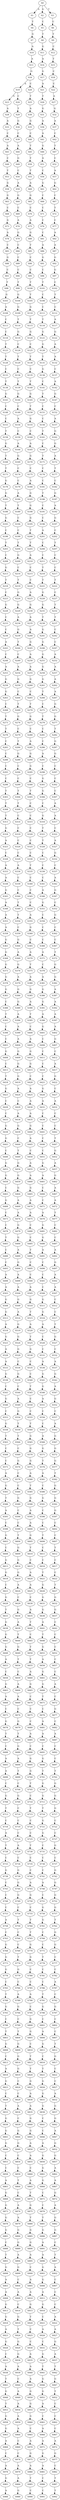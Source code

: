 strict digraph  {
	S0 -> S1 [ label = A ];
	S0 -> S2 [ label = G ];
	S0 -> S3 [ label = T ];
	S1 -> S4 [ label = T ];
	S2 -> S5 [ label = C ];
	S3 -> S6 [ label = C ];
	S4 -> S7 [ label = G ];
	S5 -> S8 [ label = T ];
	S6 -> S9 [ label = T ];
	S7 -> S10 [ label = A ];
	S8 -> S11 [ label = G ];
	S9 -> S12 [ label = C ];
	S10 -> S13 [ label = A ];
	S11 -> S14 [ label = A ];
	S12 -> S15 [ label = T ];
	S13 -> S16 [ label = G ];
	S14 -> S17 [ label = G ];
	S15 -> S18 [ label = C ];
	S16 -> S19 [ label = A ];
	S16 -> S20 [ label = C ];
	S17 -> S21 [ label = A ];
	S18 -> S22 [ label = C ];
	S19 -> S23 [ label = G ];
	S19 -> S24 [ label = C ];
	S20 -> S25 [ label = T ];
	S21 -> S26 [ label = T ];
	S22 -> S27 [ label = A ];
	S23 -> S28 [ label = A ];
	S24 -> S29 [ label = T ];
	S25 -> S30 [ label = A ];
	S26 -> S31 [ label = G ];
	S27 -> S32 [ label = G ];
	S28 -> S33 [ label = A ];
	S29 -> S34 [ label = G ];
	S30 -> S35 [ label = G ];
	S31 -> S36 [ label = A ];
	S32 -> S37 [ label = A ];
	S33 -> S38 [ label = C ];
	S34 -> S39 [ label = C ];
	S35 -> S40 [ label = C ];
	S36 -> S41 [ label = A ];
	S37 -> S42 [ label = C ];
	S38 -> S43 [ label = A ];
	S39 -> S44 [ label = A ];
	S40 -> S45 [ label = T ];
	S41 -> S46 [ label = G ];
	S42 -> S47 [ label = T ];
	S43 -> S48 [ label = C ];
	S44 -> S49 [ label = G ];
	S45 -> S50 [ label = T ];
	S46 -> S51 [ label = A ];
	S47 -> S52 [ label = C ];
	S48 -> S53 [ label = T ];
	S49 -> S54 [ label = C ];
	S50 -> S55 [ label = T ];
	S51 -> S56 [ label = C ];
	S52 -> S57 [ label = A ];
	S53 -> S58 [ label = G ];
	S54 -> S59 [ label = A ];
	S55 -> S60 [ label = A ];
	S56 -> S61 [ label = G ];
	S57 -> S62 [ label = G ];
	S58 -> S63 [ label = G ];
	S59 -> S64 [ label = G ];
	S60 -> S65 [ label = G ];
	S61 -> S66 [ label = C ];
	S62 -> S67 [ label = C ];
	S63 -> S68 [ label = C ];
	S64 -> S69 [ label = C ];
	S65 -> S70 [ label = C ];
	S66 -> S71 [ label = C ];
	S67 -> S72 [ label = T ];
	S68 -> S73 [ label = G ];
	S69 -> S74 [ label = A ];
	S70 -> S75 [ label = A ];
	S71 -> S76 [ label = C ];
	S72 -> S77 [ label = C ];
	S73 -> S78 [ label = A ];
	S74 -> S79 [ label = G ];
	S75 -> S80 [ label = G ];
	S76 -> S81 [ label = C ];
	S77 -> S82 [ label = A ];
	S78 -> S83 [ label = C ];
	S79 -> S84 [ label = C ];
	S80 -> S85 [ label = T ];
	S81 -> S86 [ label = A ];
	S82 -> S87 [ label = A ];
	S83 -> S88 [ label = G ];
	S84 -> S89 [ label = C ];
	S85 -> S90 [ label = C ];
	S86 -> S91 [ label = G ];
	S87 -> S92 [ label = G ];
	S88 -> S93 [ label = C ];
	S89 -> S94 [ label = C ];
	S90 -> S95 [ label = C ];
	S91 -> S96 [ label = C ];
	S92 -> S97 [ label = G ];
	S93 -> S98 [ label = T ];
	S94 -> S99 [ label = T ];
	S95 -> S100 [ label = T ];
	S96 -> S101 [ label = T ];
	S97 -> S102 [ label = C ];
	S98 -> S103 [ label = G ];
	S99 -> S104 [ label = G ];
	S100 -> S105 [ label = T ];
	S101 -> S106 [ label = C ];
	S102 -> S107 [ label = T ];
	S103 -> S108 [ label = A ];
	S104 -> S109 [ label = G ];
	S105 -> S110 [ label = G ];
	S106 -> S111 [ label = C ];
	S107 -> S112 [ label = C ];
	S108 -> S113 [ label = C ];
	S109 -> S114 [ label = T ];
	S110 -> S115 [ label = T ];
	S111 -> S116 [ label = T ];
	S112 -> S117 [ label = A ];
	S113 -> S118 [ label = C ];
	S114 -> S119 [ label = G ];
	S115 -> S120 [ label = G ];
	S116 -> S121 [ label = G ];
	S117 -> S122 [ label = G ];
	S118 -> S123 [ label = T ];
	S119 -> S124 [ label = C ];
	S120 -> S125 [ label = C ];
	S121 -> S126 [ label = G ];
	S122 -> S127 [ label = A ];
	S123 -> S128 [ label = T ];
	S124 -> S129 [ label = T ];
	S125 -> S130 [ label = T ];
	S126 -> S131 [ label = T ];
	S127 -> S132 [ label = A ];
	S128 -> S133 [ label = C ];
	S129 -> S134 [ label = C ];
	S130 -> S135 [ label = C ];
	S131 -> S136 [ label = G ];
	S132 -> S137 [ label = C ];
	S133 -> S138 [ label = T ];
	S134 -> S139 [ label = T ];
	S135 -> S140 [ label = T ];
	S136 -> S141 [ label = C ];
	S137 -> S142 [ label = A ];
	S138 -> S143 [ label = G ];
	S139 -> S144 [ label = G ];
	S140 -> S145 [ label = G ];
	S141 -> S146 [ label = T ];
	S142 -> S147 [ label = G ];
	S143 -> S148 [ label = C ];
	S144 -> S149 [ label = C ];
	S145 -> S150 [ label = T ];
	S146 -> S151 [ label = C ];
	S147 -> S152 [ label = C ];
	S148 -> S153 [ label = C ];
	S149 -> S154 [ label = A ];
	S150 -> S155 [ label = G ];
	S151 -> S156 [ label = C ];
	S152 -> S157 [ label = A ];
	S153 -> S158 [ label = T ];
	S154 -> S159 [ label = C ];
	S155 -> S160 [ label = C ];
	S156 -> S161 [ label = T ];
	S157 -> S162 [ label = G ];
	S158 -> S163 [ label = G ];
	S159 -> S164 [ label = A ];
	S160 -> S165 [ label = A ];
	S161 -> S166 [ label = C ];
	S162 -> S167 [ label = G ];
	S163 -> S168 [ label = T ];
	S164 -> S169 [ label = G ];
	S165 -> S170 [ label = G ];
	S166 -> S171 [ label = T ];
	S167 -> S172 [ label = A ];
	S168 -> S173 [ label = T ];
	S169 -> S174 [ label = C ];
	S170 -> S175 [ label = C ];
	S171 -> S176 [ label = C ];
	S172 -> S177 [ label = T ];
	S173 -> S178 [ label = G ];
	S174 -> S179 [ label = C ];
	S175 -> S180 [ label = A ];
	S176 -> S181 [ label = C ];
	S177 -> S182 [ label = C ];
	S178 -> S183 [ label = G ];
	S179 -> S184 [ label = A ];
	S180 -> S185 [ label = G ];
	S181 -> S186 [ label = T ];
	S182 -> S187 [ label = G ];
	S183 -> S188 [ label = T ];
	S184 -> S189 [ label = T ];
	S185 -> S190 [ label = G ];
	S186 -> S191 [ label = C ];
	S187 -> S192 [ label = A ];
	S188 -> S193 [ label = G ];
	S189 -> S194 [ label = C ];
	S190 -> S195 [ label = G ];
	S191 -> S196 [ label = C ];
	S192 -> S197 [ label = G ];
	S193 -> S198 [ label = C ];
	S194 -> S199 [ label = C ];
	S195 -> S200 [ label = T ];
	S196 -> S201 [ label = A ];
	S197 -> S202 [ label = C ];
	S198 -> S203 [ label = T ];
	S199 -> S204 [ label = T ];
	S200 -> S205 [ label = T ];
	S201 -> S206 [ label = C ];
	S202 -> S207 [ label = T ];
	S203 -> S208 [ label = C ];
	S204 -> S209 [ label = G ];
	S205 -> S210 [ label = A ];
	S206 -> S211 [ label = C ];
	S207 -> S212 [ label = C ];
	S208 -> S213 [ label = G ];
	S209 -> S214 [ label = C ];
	S210 -> S215 [ label = C ];
	S211 -> S216 [ label = T ];
	S212 -> S217 [ label = C ];
	S213 -> S218 [ label = T ];
	S214 -> S219 [ label = T ];
	S215 -> S220 [ label = C ];
	S216 -> S221 [ label = T ];
	S217 -> S222 [ label = T ];
	S218 -> S223 [ label = C ];
	S219 -> S224 [ label = G ];
	S220 -> S225 [ label = A ];
	S221 -> S226 [ label = G ];
	S222 -> S227 [ label = C ];
	S223 -> S228 [ label = G ];
	S224 -> S229 [ label = G ];
	S225 -> S230 [ label = G ];
	S226 -> S231 [ label = G ];
	S227 -> S232 [ label = T ];
	S228 -> S233 [ label = C ];
	S229 -> S234 [ label = A ];
	S230 -> S235 [ label = A ];
	S231 -> S236 [ label = T ];
	S232 -> S237 [ label = T ];
	S233 -> S238 [ label = C ];
	S234 -> S239 [ label = G ];
	S235 -> S240 [ label = A ];
	S236 -> S241 [ label = G ];
	S237 -> S242 [ label = C ];
	S238 -> S243 [ label = A ];
	S239 -> S244 [ label = T ];
	S240 -> S245 [ label = G ];
	S241 -> S246 [ label = G ];
	S242 -> S247 [ label = C ];
	S243 -> S248 [ label = C ];
	S244 -> S249 [ label = C ];
	S245 -> S250 [ label = A ];
	S246 -> S251 [ label = G ];
	S247 -> S252 [ label = A ];
	S248 -> S253 [ label = A ];
	S249 -> S254 [ label = A ];
	S250 -> S255 [ label = A ];
	S251 -> S256 [ label = G ];
	S252 -> S257 [ label = A ];
	S253 -> S258 [ label = G ];
	S254 -> S259 [ label = G ];
	S255 -> S260 [ label = G ];
	S256 -> S261 [ label = G ];
	S257 -> S262 [ label = A ];
	S258 -> S263 [ label = G ];
	S259 -> S264 [ label = C ];
	S260 -> S265 [ label = C ];
	S261 -> S266 [ label = T ];
	S262 -> S267 [ label = A ];
	S263 -> S268 [ label = C ];
	S264 -> S269 [ label = T ];
	S265 -> S270 [ label = T ];
	S266 -> S271 [ label = C ];
	S267 -> S272 [ label = G ];
	S268 -> S273 [ label = T ];
	S269 -> S274 [ label = G ];
	S270 -> S275 [ label = G ];
	S271 -> S276 [ label = T ];
	S272 -> S277 [ label = G ];
	S273 -> S278 [ label = T ];
	S274 -> S279 [ label = C ];
	S275 -> S280 [ label = C ];
	S276 -> S281 [ label = C ];
	S277 -> S282 [ label = T ];
	S278 -> S283 [ label = C ];
	S279 -> S284 [ label = T ];
	S280 -> S285 [ label = A ];
	S281 -> S286 [ label = C ];
	S282 -> S287 [ label = G ];
	S283 -> S288 [ label = C ];
	S284 -> S289 [ label = G ];
	S285 -> S290 [ label = G ];
	S286 -> S291 [ label = A ];
	S287 -> S292 [ label = G ];
	S288 -> S293 [ label = C ];
	S289 -> S294 [ label = C ];
	S290 -> S295 [ label = G ];
	S291 -> S296 [ label = C ];
	S292 -> S297 [ label = C ];
	S293 -> S298 [ label = C ];
	S294 -> S299 [ label = C ];
	S295 -> S300 [ label = C ];
	S296 -> S301 [ label = G ];
	S297 -> S302 [ label = C ];
	S298 -> S303 [ label = T ];
	S299 -> S304 [ label = T ];
	S300 -> S305 [ label = T ];
	S301 -> S306 [ label = G ];
	S302 -> S307 [ label = C ];
	S303 -> S308 [ label = T ];
	S304 -> S309 [ label = T ];
	S305 -> S310 [ label = C ];
	S306 -> S311 [ label = C ];
	S307 -> S312 [ label = A ];
	S308 -> S313 [ label = T ];
	S309 -> S314 [ label = C ];
	S310 -> S315 [ label = C ];
	S311 -> S316 [ label = G ];
	S312 -> S317 [ label = A ];
	S313 -> S318 [ label = G ];
	S314 -> S319 [ label = C ];
	S315 -> S320 [ label = C ];
	S316 -> S321 [ label = T ];
	S317 -> S322 [ label = C ];
	S318 -> S323 [ label = A ];
	S319 -> S324 [ label = C ];
	S320 -> S325 [ label = C ];
	S321 -> S326 [ label = T ];
	S322 -> S327 [ label = A ];
	S323 -> S328 [ label = C ];
	S324 -> S329 [ label = C ];
	S325 -> S330 [ label = C ];
	S326 -> S331 [ label = C ];
	S327 -> S332 [ label = G ];
	S328 -> S333 [ label = A ];
	S329 -> S334 [ label = A ];
	S330 -> S335 [ label = T ];
	S331 -> S336 [ label = C ];
	S332 -> S337 [ label = C ];
	S333 -> S338 [ label = A ];
	S334 -> S339 [ label = C ];
	S335 -> S340 [ label = C ];
	S336 -> S341 [ label = C ];
	S337 -> S342 [ label = A ];
	S338 -> S343 [ label = G ];
	S339 -> S344 [ label = C ];
	S340 -> S345 [ label = C ];
	S341 -> S346 [ label = A ];
	S342 -> S347 [ label = G ];
	S343 -> S348 [ label = A ];
	S344 -> S349 [ label = T ];
	S345 -> S350 [ label = C ];
	S346 -> S351 [ label = G ];
	S347 -> S352 [ label = C ];
	S348 -> S353 [ label = A ];
	S349 -> S354 [ label = T ];
	S350 -> S355 [ label = A ];
	S351 -> S356 [ label = C ];
	S352 -> S357 [ label = G ];
	S353 -> S358 [ label = A ];
	S354 -> S359 [ label = C ];
	S355 -> S360 [ label = G ];
	S356 -> S361 [ label = C ];
	S357 -> S362 [ label = C ];
	S358 -> S363 [ label = G ];
	S359 -> S364 [ label = G ];
	S360 -> S365 [ label = C ];
	S361 -> S366 [ label = C ];
	S362 -> S367 [ label = C ];
	S363 -> S368 [ label = G ];
	S364 -> S369 [ label = A ];
	S365 -> S370 [ label = A ];
	S366 -> S371 [ label = A ];
	S367 -> S372 [ label = T ];
	S368 -> S373 [ label = G ];
	S369 -> S374 [ label = G ];
	S370 -> S375 [ label = T ];
	S371 -> S376 [ label = C ];
	S372 -> S377 [ label = G ];
	S373 -> S378 [ label = G ];
	S374 -> S379 [ label = A ];
	S375 -> S380 [ label = A ];
	S376 -> S381 [ label = A ];
	S377 -> S382 [ label = G ];
	S378 -> S383 [ label = G ];
	S379 -> S384 [ label = G ];
	S380 -> S385 [ label = G ];
	S381 -> S386 [ label = G ];
	S382 -> S387 [ label = A ];
	S383 -> S388 [ label = C ];
	S384 -> S389 [ label = G ];
	S385 -> S390 [ label = A ];
	S386 -> S391 [ label = G ];
	S387 -> S392 [ label = A ];
	S388 -> S393 [ label = T ];
	S389 -> S394 [ label = A ];
	S390 -> S395 [ label = T ];
	S391 -> S396 [ label = A ];
	S392 -> S397 [ label = A ];
	S393 -> S398 [ label = C ];
	S394 -> S399 [ label = A ];
	S395 -> S400 [ label = C ];
	S396 -> S401 [ label = G ];
	S397 -> S402 [ label = A ];
	S398 -> S403 [ label = C ];
	S399 -> S404 [ label = A ];
	S400 -> S405 [ label = A ];
	S401 -> S406 [ label = C ];
	S402 -> S407 [ label = G ];
	S403 -> S408 [ label = G ];
	S404 -> S409 [ label = G ];
	S405 -> S410 [ label = G ];
	S406 -> S411 [ label = C ];
	S407 -> S412 [ label = C ];
	S408 -> S413 [ label = C ];
	S409 -> S414 [ label = G ];
	S410 -> S415 [ label = G ];
	S411 -> S416 [ label = C ];
	S412 -> S417 [ label = A ];
	S413 -> S418 [ label = T ];
	S414 -> S419 [ label = G ];
	S415 -> S420 [ label = C ];
	S416 -> S421 [ label = C ];
	S417 -> S422 [ label = G ];
	S418 -> S423 [ label = G ];
	S419 -> S424 [ label = A ];
	S420 -> S425 [ label = A ];
	S421 -> S426 [ label = G ];
	S422 -> S427 [ label = C ];
	S423 -> S428 [ label = C ];
	S424 -> S429 [ label = C ];
	S425 -> S430 [ label = A ];
	S426 -> S431 [ label = A ];
	S427 -> S432 [ label = A ];
	S428 -> S433 [ label = C ];
	S429 -> S434 [ label = A ];
	S430 -> S435 [ label = A ];
	S431 -> S436 [ label = C ];
	S432 -> S437 [ label = C ];
	S433 -> S438 [ label = G ];
	S434 -> S439 [ label = G ];
	S435 -> S440 [ label = G ];
	S436 -> S441 [ label = C ];
	S437 -> S442 [ label = C ];
	S438 -> S443 [ label = G ];
	S439 -> S444 [ label = C ];
	S440 -> S445 [ label = A ];
	S441 -> S446 [ label = C ];
	S442 -> S447 [ label = T ];
	S443 -> S448 [ label = C ];
	S444 -> S449 [ label = T ];
	S445 -> S450 [ label = C ];
	S446 -> S451 [ label = C ];
	S447 -> S452 [ label = G ];
	S448 -> S453 [ label = G ];
	S449 -> S454 [ label = G ];
	S450 -> S455 [ label = A ];
	S451 -> S456 [ label = G ];
	S452 -> S457 [ label = A ];
	S453 -> S458 [ label = G ];
	S454 -> S459 [ label = G ];
	S455 -> S460 [ label = A ];
	S456 -> S461 [ label = A ];
	S457 -> S462 [ label = G ];
	S458 -> S463 [ label = C ];
	S459 -> S464 [ label = G ];
	S460 -> S465 [ label = G ];
	S461 -> S466 [ label = C ];
	S462 -> S467 [ label = A ];
	S463 -> S468 [ label = G ];
	S464 -> S469 [ label = A ];
	S465 -> S470 [ label = A ];
	S466 -> S471 [ label = C ];
	S467 -> S472 [ label = A ];
	S468 -> S473 [ label = C ];
	S469 -> S474 [ label = A ];
	S470 -> S475 [ label = A ];
	S471 -> S476 [ label = A ];
	S472 -> S477 [ label = T ];
	S473 -> S478 [ label = C ];
	S474 -> S479 [ label = G ];
	S475 -> S480 [ label = C ];
	S476 -> S481 [ label = G ];
	S477 -> S482 [ label = C ];
	S478 -> S483 [ label = T ];
	S479 -> S484 [ label = G ];
	S480 -> S485 [ label = C ];
	S481 -> S486 [ label = G ];
	S482 -> S487 [ label = C ];
	S483 -> S488 [ label = C ];
	S484 -> S489 [ label = A ];
	S485 -> S490 [ label = T ];
	S486 -> S491 [ label = A ];
	S487 -> S492 [ label = A ];
	S488 -> S493 [ label = C ];
	S489 -> S494 [ label = G ];
	S490 -> S495 [ label = C ];
	S491 -> S496 [ label = C ];
	S492 -> S497 [ label = G ];
	S493 -> S498 [ label = A ];
	S494 -> S499 [ label = A ];
	S495 -> S500 [ label = C ];
	S496 -> S501 [ label = C ];
	S497 -> S502 [ label = A ];
	S498 -> S503 [ label = A ];
	S499 -> S504 [ label = A ];
	S500 -> S505 [ label = A ];
	S501 -> S506 [ label = C ];
	S502 -> S507 [ label = A ];
	S503 -> S508 [ label = G ];
	S504 -> S509 [ label = G ];
	S505 -> S510 [ label = G ];
	S506 -> S511 [ label = G ];
	S507 -> S512 [ label = C ];
	S508 -> S513 [ label = G ];
	S509 -> S514 [ label = A ];
	S510 -> S515 [ label = T ];
	S511 -> S516 [ label = G ];
	S512 -> S517 [ label = C ];
	S513 -> S518 [ label = A ];
	S514 -> S519 [ label = G ];
	S515 -> S520 [ label = A ];
	S516 -> S521 [ label = A ];
	S517 -> S522 [ label = T ];
	S518 -> S523 [ label = G ];
	S519 -> S524 [ label = G ];
	S520 -> S525 [ label = T ];
	S521 -> S526 [ label = C ];
	S522 -> S527 [ label = G ];
	S523 -> S528 [ label = A ];
	S524 -> S529 [ label = G ];
	S525 -> S530 [ label = G ];
	S526 -> S531 [ label = C ];
	S527 -> S532 [ label = C ];
	S528 -> S533 [ label = A ];
	S529 -> S534 [ label = C ];
	S530 -> S535 [ label = C ];
	S531 -> S536 [ label = A ];
	S532 -> S537 [ label = A ];
	S533 -> S538 [ label = G ];
	S534 -> S539 [ label = G ];
	S535 -> S540 [ label = C ];
	S536 -> S541 [ label = G ];
	S537 -> S542 [ label = G ];
	S538 -> S543 [ label = C ];
	S539 -> S544 [ label = C ];
	S540 -> S545 [ label = T ];
	S541 -> S546 [ label = G ];
	S542 -> S547 [ label = A ];
	S543 -> S548 [ label = G ];
	S544 -> S549 [ label = A ];
	S545 -> S550 [ label = C ];
	S546 -> S551 [ label = A ];
	S547 -> S552 [ label = G ];
	S548 -> S553 [ label = C ];
	S549 -> S554 [ label = G ];
	S550 -> S555 [ label = C ];
	S551 -> S556 [ label = C ];
	S552 -> S557 [ label = C ];
	S553 -> S558 [ label = G ];
	S554 -> S559 [ label = T ];
	S555 -> S560 [ label = T ];
	S556 -> S561 [ label = C ];
	S557 -> S562 [ label = A ];
	S558 -> S563 [ label = T ];
	S559 -> S564 [ label = T ];
	S560 -> S565 [ label = G ];
	S561 -> S566 [ label = A ];
	S562 -> S567 [ label = G ];
	S563 -> S568 [ label = C ];
	S564 -> S569 [ label = C ];
	S565 -> S570 [ label = G ];
	S566 -> S571 [ label = G ];
	S567 -> S572 [ label = G ];
	S568 -> S573 [ label = C ];
	S569 -> S574 [ label = G ];
	S570 -> S575 [ label = G ];
	S571 -> S576 [ label = T ];
	S572 -> S577 [ label = G ];
	S573 -> S578 [ label = A ];
	S574 -> S579 [ label = C ];
	S575 -> S580 [ label = A ];
	S576 -> S581 [ label = A ];
	S577 -> S582 [ label = T ];
	S578 -> S583 [ label = G ];
	S579 -> S584 [ label = C ];
	S580 -> S585 [ label = T ];
	S581 -> S586 [ label = C ];
	S582 -> S587 [ label = G ];
	S583 -> S588 [ label = T ];
	S584 -> S589 [ label = G ];
	S585 -> S590 [ label = G ];
	S586 -> S591 [ label = G ];
	S587 -> S592 [ label = G ];
	S588 -> S593 [ label = A ];
	S589 -> S594 [ label = C ];
	S590 -> S595 [ label = A ];
	S591 -> S596 [ label = C ];
	S592 -> S597 [ label = G ];
	S593 -> S598 [ label = C ];
	S594 -> S599 [ label = C ];
	S595 -> S600 [ label = A ];
	S596 -> S601 [ label = C ];
	S597 -> S602 [ label = C ];
	S598 -> S603 [ label = G ];
	S599 -> S604 [ label = T ];
	S600 -> S605 [ label = G ];
	S601 -> S606 [ label = T ];
	S602 -> S607 [ label = C ];
	S603 -> S608 [ label = C ];
	S604 -> S609 [ label = G ];
	S605 -> S610 [ label = T ];
	S606 -> S611 [ label = C ];
	S607 -> S612 [ label = T ];
	S608 -> S613 [ label = G ];
	S609 -> S614 [ label = G ];
	S610 -> S615 [ label = C ];
	S611 -> S616 [ label = C ];
	S612 -> S617 [ label = C ];
	S613 -> S618 [ label = G ];
	S614 -> S619 [ label = G ];
	S615 -> S620 [ label = A ];
	S616 -> S621 [ label = T ];
	S617 -> S622 [ label = C ];
	S618 -> S623 [ label = C ];
	S619 -> S624 [ label = A ];
	S620 -> S625 [ label = A ];
	S621 -> S626 [ label = G ];
	S622 -> S627 [ label = T ];
	S623 -> S628 [ label = G ];
	S624 -> S629 [ label = C ];
	S625 -> S630 [ label = C ];
	S626 -> S631 [ label = G ];
	S627 -> S632 [ label = G ];
	S628 -> S633 [ label = T ];
	S629 -> S634 [ label = G ];
	S630 -> S635 [ label = A ];
	S631 -> S636 [ label = G ];
	S632 -> S637 [ label = G ];
	S633 -> S638 [ label = G ];
	S634 -> S639 [ label = A ];
	S635 -> S640 [ label = T ];
	S636 -> S641 [ label = A ];
	S637 -> S642 [ label = C ];
	S638 -> S643 [ label = G ];
	S639 -> S644 [ label = T ];
	S640 -> S645 [ label = C ];
	S641 -> S646 [ label = T ];
	S642 -> S647 [ label = C ];
	S643 -> S648 [ label = G ];
	S644 -> S649 [ label = G ];
	S645 -> S650 [ label = T ];
	S646 -> S651 [ label = G ];
	S647 -> S652 [ label = C ];
	S648 -> S653 [ label = A ];
	S649 -> S654 [ label = T ];
	S650 -> S655 [ label = T ];
	S651 -> S656 [ label = A ];
	S652 -> S657 [ label = C ];
	S653 -> S658 [ label = C ];
	S654 -> S659 [ label = C ];
	S655 -> S660 [ label = A ];
	S656 -> S661 [ label = G ];
	S657 -> S662 [ label = C ];
	S658 -> S663 [ label = G ];
	S659 -> S664 [ label = A ];
	S660 -> S665 [ label = G ];
	S661 -> S666 [ label = G ];
	S662 -> S667 [ label = A ];
	S663 -> S668 [ label = A ];
	S664 -> S669 [ label = A ];
	S665 -> S670 [ label = C ];
	S666 -> S671 [ label = T ];
	S667 -> S672 [ label = C ];
	S668 -> S673 [ label = C ];
	S669 -> S674 [ label = C ];
	S670 -> S675 [ label = C ];
	S671 -> S676 [ label = C ];
	S672 -> S677 [ label = G ];
	S673 -> S678 [ label = G ];
	S674 -> S679 [ label = G ];
	S675 -> S680 [ label = C ];
	S676 -> S681 [ label = A ];
	S677 -> S682 [ label = C ];
	S678 -> S683 [ label = T ];
	S679 -> S684 [ label = T ];
	S680 -> S685 [ label = A ];
	S681 -> S686 [ label = A ];
	S682 -> S687 [ label = A ];
	S683 -> S688 [ label = C ];
	S684 -> S689 [ label = G ];
	S685 -> S690 [ label = C ];
	S686 -> S691 [ label = C ];
	S687 -> S692 [ label = C ];
	S688 -> S693 [ label = A ];
	S689 -> S694 [ label = A ];
	S690 -> S695 [ label = G ];
	S691 -> S696 [ label = G ];
	S692 -> S697 [ label = C ];
	S693 -> S698 [ label = A ];
	S694 -> S699 [ label = T ];
	S695 -> S700 [ label = G ];
	S696 -> S701 [ label = T ];
	S697 -> S702 [ label = T ];
	S698 -> S703 [ label = C ];
	S699 -> S704 [ label = C ];
	S700 -> S705 [ label = T ];
	S701 -> S706 [ label = G ];
	S702 -> S707 [ label = G ];
	S703 -> S708 [ label = G ];
	S704 -> S709 [ label = G ];
	S705 -> S710 [ label = C ];
	S706 -> S711 [ label = G ];
	S707 -> S712 [ label = G ];
	S708 -> S713 [ label = T ];
	S709 -> S714 [ label = C ];
	S710 -> S715 [ label = T ];
	S711 -> S716 [ label = T ];
	S712 -> S717 [ label = G ];
	S713 -> S718 [ label = C ];
	S714 -> S719 [ label = C ];
	S715 -> S720 [ label = C ];
	S716 -> S721 [ label = G ];
	S717 -> S722 [ label = C ];
	S718 -> S723 [ label = A ];
	S719 -> S724 [ label = C ];
	S720 -> S725 [ label = C ];
	S721 -> S726 [ label = G ];
	S722 -> S727 [ label = C ];
	S723 -> S728 [ label = T ];
	S724 -> S729 [ label = A ];
	S725 -> S730 [ label = T ];
	S726 -> S731 [ label = C ];
	S727 -> S732 [ label = G ];
	S728 -> S733 [ label = C ];
	S729 -> S734 [ label = C ];
	S730 -> S735 [ label = C ];
	S731 -> S736 [ label = C ];
	S732 -> S737 [ label = C ];
	S733 -> S738 [ label = G ];
	S734 -> S739 [ label = G ];
	S735 -> S740 [ label = C ];
	S736 -> S741 [ label = C ];
	S737 -> S742 [ label = G ];
	S738 -> S743 [ label = C ];
	S739 -> S744 [ label = G ];
	S740 -> S745 [ label = A ];
	S741 -> S746 [ label = A ];
	S742 -> S747 [ label = G ];
	S743 -> S748 [ label = C ];
	S744 -> S749 [ label = G ];
	S745 -> S750 [ label = G ];
	S746 -> S751 [ label = C ];
	S747 -> S752 [ label = G ];
	S748 -> S753 [ label = C ];
	S749 -> S754 [ label = C ];
	S750 -> S755 [ label = C ];
	S751 -> S756 [ label = G ];
	S752 -> S757 [ label = G ];
	S753 -> S758 [ label = A ];
	S754 -> S759 [ label = T ];
	S755 -> S760 [ label = T ];
	S756 -> S761 [ label = G ];
	S757 -> S762 [ label = T ];
	S758 -> S763 [ label = C ];
	S759 -> S764 [ label = C ];
	S760 -> S765 [ label = T ];
	S761 -> S766 [ label = C ];
	S762 -> S767 [ label = G ];
	S763 -> S768 [ label = G ];
	S764 -> S769 [ label = C ];
	S765 -> S770 [ label = G ];
	S766 -> S771 [ label = C ];
	S767 -> S772 [ label = G ];
	S768 -> S773 [ label = G ];
	S769 -> S774 [ label = T ];
	S770 -> S775 [ label = G ];
	S771 -> S776 [ label = T ];
	S772 -> S777 [ label = C ];
	S773 -> S778 [ label = G ];
	S774 -> S779 [ label = G ];
	S775 -> S780 [ label = C ];
	S776 -> S781 [ label = C ];
	S777 -> S782 [ label = C ];
	S778 -> S783 [ label = C ];
	S779 -> S784 [ label = C ];
	S780 -> S785 [ label = C ];
	S781 -> S786 [ label = C ];
	S782 -> S787 [ label = A ];
	S783 -> S788 [ label = T ];
	S784 -> S789 [ label = A ];
	S785 -> S790 [ label = A ];
	S786 -> S791 [ label = T ];
	S787 -> S792 [ label = C ];
	S788 -> S793 [ label = G ];
	S789 -> S794 [ label = G ];
	S790 -> S795 [ label = C ];
	S791 -> S796 [ label = G ];
	S792 -> S797 [ label = G ];
	S793 -> S798 [ label = C ];
	S794 -> S799 [ label = C ];
	S795 -> S800 [ label = G ];
	S796 -> S801 [ label = C ];
	S797 -> S802 [ label = C ];
	S798 -> S803 [ label = T ];
	S799 -> S804 [ label = T ];
	S800 -> S805 [ label = G ];
	S801 -> S806 [ label = A ];
	S802 -> S807 [ label = C ];
	S803 -> S808 [ label = G ];
	S804 -> S809 [ label = G ];
	S805 -> S810 [ label = C ];
	S806 -> S811 [ label = G ];
	S807 -> S812 [ label = T ];
	S808 -> S813 [ label = C ];
	S809 -> S814 [ label = G ];
	S810 -> S815 [ label = T ];
	S811 -> S816 [ label = C ];
	S812 -> S817 [ label = G ];
	S813 -> S818 [ label = A ];
	S814 -> S819 [ label = G ];
	S815 -> S820 [ label = T ];
	S816 -> S821 [ label = T ];
	S817 -> S822 [ label = C ];
	S818 -> S823 [ label = G ];
	S819 -> S824 [ label = C ];
	S820 -> S825 [ label = G ];
	S821 -> S826 [ label = G ];
	S822 -> S827 [ label = C ];
	S823 -> S828 [ label = C ];
	S824 -> S829 [ label = C ];
	S825 -> S830 [ label = A ];
	S826 -> S831 [ label = G ];
	S827 -> S832 [ label = A ];
	S828 -> S833 [ label = T ];
	S829 -> S834 [ label = A ];
	S830 -> S835 [ label = A ];
	S831 -> S836 [ label = G ];
	S832 -> S837 [ label = G ];
	S833 -> S838 [ label = G ];
	S834 -> S839 [ label = C ];
	S835 -> S840 [ label = G ];
	S836 -> S841 [ label = C ];
	S837 -> S842 [ label = G ];
	S838 -> S843 [ label = G ];
	S839 -> S844 [ label = G ];
	S840 -> S845 [ label = G ];
	S841 -> S846 [ label = C ];
	S842 -> S847 [ label = A ];
	S843 -> S848 [ label = G ];
	S844 -> S849 [ label = G ];
	S845 -> S850 [ label = A ];
	S846 -> S851 [ label = A ];
	S847 -> S852 [ label = G ];
	S848 -> S853 [ label = C ];
	S849 -> S854 [ label = C ];
	S850 -> S855 [ label = A ];
	S851 -> S856 [ label = G ];
	S852 -> S857 [ label = G ];
	S853 -> S858 [ label = C ];
	S854 -> S859 [ label = C ];
	S855 -> S860 [ label = C ];
	S856 -> S861 [ label = G ];
	S857 -> S862 [ label = A ];
	S858 -> S863 [ label = A ];
	S859 -> S864 [ label = T ];
	S860 -> S865 [ label = A ];
	S861 -> S866 [ label = G ];
	S862 -> S867 [ label = A ];
	S863 -> S868 [ label = G ];
	S864 -> S869 [ label = C ];
	S865 -> S870 [ label = T ];
	S866 -> S871 [ label = C ];
	S867 -> S872 [ label = G ];
	S868 -> S873 [ label = G ];
	S869 -> S874 [ label = A ];
	S870 -> S875 [ label = G ];
	S871 -> S876 [ label = C ];
	S872 -> S877 [ label = A ];
	S873 -> S878 [ label = G ];
	S874 -> S879 [ label = A ];
	S875 -> S880 [ label = T ];
	S876 -> S881 [ label = T ];
	S877 -> S882 [ label = G ];
	S878 -> S883 [ label = G ];
	S879 -> S884 [ label = G ];
	S880 -> S885 [ label = G ];
	S881 -> S886 [ label = G ];
	S882 -> S887 [ label = G ];
	S883 -> S888 [ label = C ];
	S884 -> S889 [ label = G ];
	S885 -> S890 [ label = G ];
	S886 -> S891 [ label = A ];
	S887 -> S892 [ label = C ];
	S888 -> S893 [ label = T ];
	S889 -> S894 [ label = A ];
	S890 -> S895 [ label = A ];
	S891 -> S896 [ label = A ];
	S892 -> S897 [ label = T ];
	S893 -> S898 [ label = G ];
	S894 -> S899 [ label = G ];
	S895 -> S900 [ label = C ];
	S896 -> S901 [ label = G ];
	S897 -> S902 [ label = A ];
	S898 -> S903 [ label = A ];
	S899 -> S904 [ label = C ];
	S900 -> S905 [ label = A ];
	S901 -> S906 [ label = G ];
	S902 -> S907 [ label = C ];
	S903 -> S908 [ label = A ];
	S904 -> S909 [ label = A ];
	S905 -> S910 [ label = A ];
	S906 -> S911 [ label = A ];
	S907 -> S912 [ label = C ];
	S908 -> S913 [ label = G ];
	S909 -> S914 [ label = C ];
	S910 -> S915 [ label = G ];
	S911 -> S916 [ label = G ];
	S912 -> S917 [ label = C ];
	S913 -> S918 [ label = G ];
	S914 -> S919 [ label = G ];
	S915 -> S920 [ label = T ];
	S916 -> S921 [ label = C ];
	S917 -> S922 [ label = A ];
	S918 -> S923 [ label = A ];
	S919 -> S924 [ label = T ];
	S920 -> S925 [ label = C ];
	S921 -> S926 [ label = A ];
	S922 -> S927 [ label = A ];
	S923 -> S928 [ label = G ];
	S924 -> S929 [ label = G ];
	S925 -> S930 [ label = C ];
	S926 -> S931 [ label = C ];
	S927 -> S932 [ label = G ];
	S928 -> S933 [ label = C ];
	S929 -> S934 [ label = G ];
	S930 -> S935 [ label = A ];
	S931 -> S936 [ label = G ];
	S932 -> S937 [ label = A ];
	S933 -> S938 [ label = A ];
	S934 -> S939 [ label = A ];
	S935 -> S940 [ label = A ];
	S936 -> S941 [ label = T ];
	S937 -> S942 [ label = T ];
	S938 -> S943 [ label = T ];
	S939 -> S944 [ label = C ];
	S940 -> S945 [ label = A ];
	S941 -> S946 [ label = G ];
	S942 -> S947 [ label = G ];
	S943 -> S948 [ label = G ];
	S944 -> S949 [ label = A ];
	S945 -> S950 [ label = G ];
	S946 -> S951 [ label = G ];
	S947 -> S952 [ label = T ];
	S948 -> S953 [ label = T ];
	S949 -> S954 [ label = A ];
	S950 -> S955 [ label = G ];
	S951 -> S956 [ label = A ];
	S952 -> S957 [ label = C ];
	S953 -> S958 [ label = G ];
	S954 -> S959 [ label = A ];
	S955 -> S960 [ label = G ];
	S956 -> S961 [ label = C ];
	S957 -> S962 [ label = C ];
	S958 -> S963 [ label = G ];
	S959 -> S964 [ label = A ];
	S960 -> S965 [ label = C ];
	S961 -> S966 [ label = A ];
	S962 -> S967 [ label = C ];
	S963 -> S968 [ label = A ];
	S964 -> S969 [ label = C ];
	S965 -> S970 [ label = A ];
	S966 -> S971 [ label = A ];
	S967 -> S972 [ label = A ];
	S968 -> S973 [ label = C ];
	S969 -> S974 [ label = C ];
	S970 -> S975 [ label = G ];
	S971 -> S976 [ label = G ];
	S972 -> S977 [ label = G ];
	S973 -> S978 [ label = A ];
	S974 -> S979 [ label = A ];
	S975 -> S980 [ label = A ];
	S976 -> S981 [ label = A ];
	S977 -> S982 [ label = C ];
	S978 -> S983 [ label = G ];
	S979 -> S984 [ label = A ];
	S980 -> S985 [ label = T ];
	S981 -> S986 [ label = C ];
	S982 -> S987 [ label = T ];
	S983 -> S988 [ label = A ];
	S984 -> S989 [ label = G ];
	S985 -> S990 [ label = C ];
	S986 -> S991 [ label = C ];
	S987 -> S992 [ label = T ];
}
